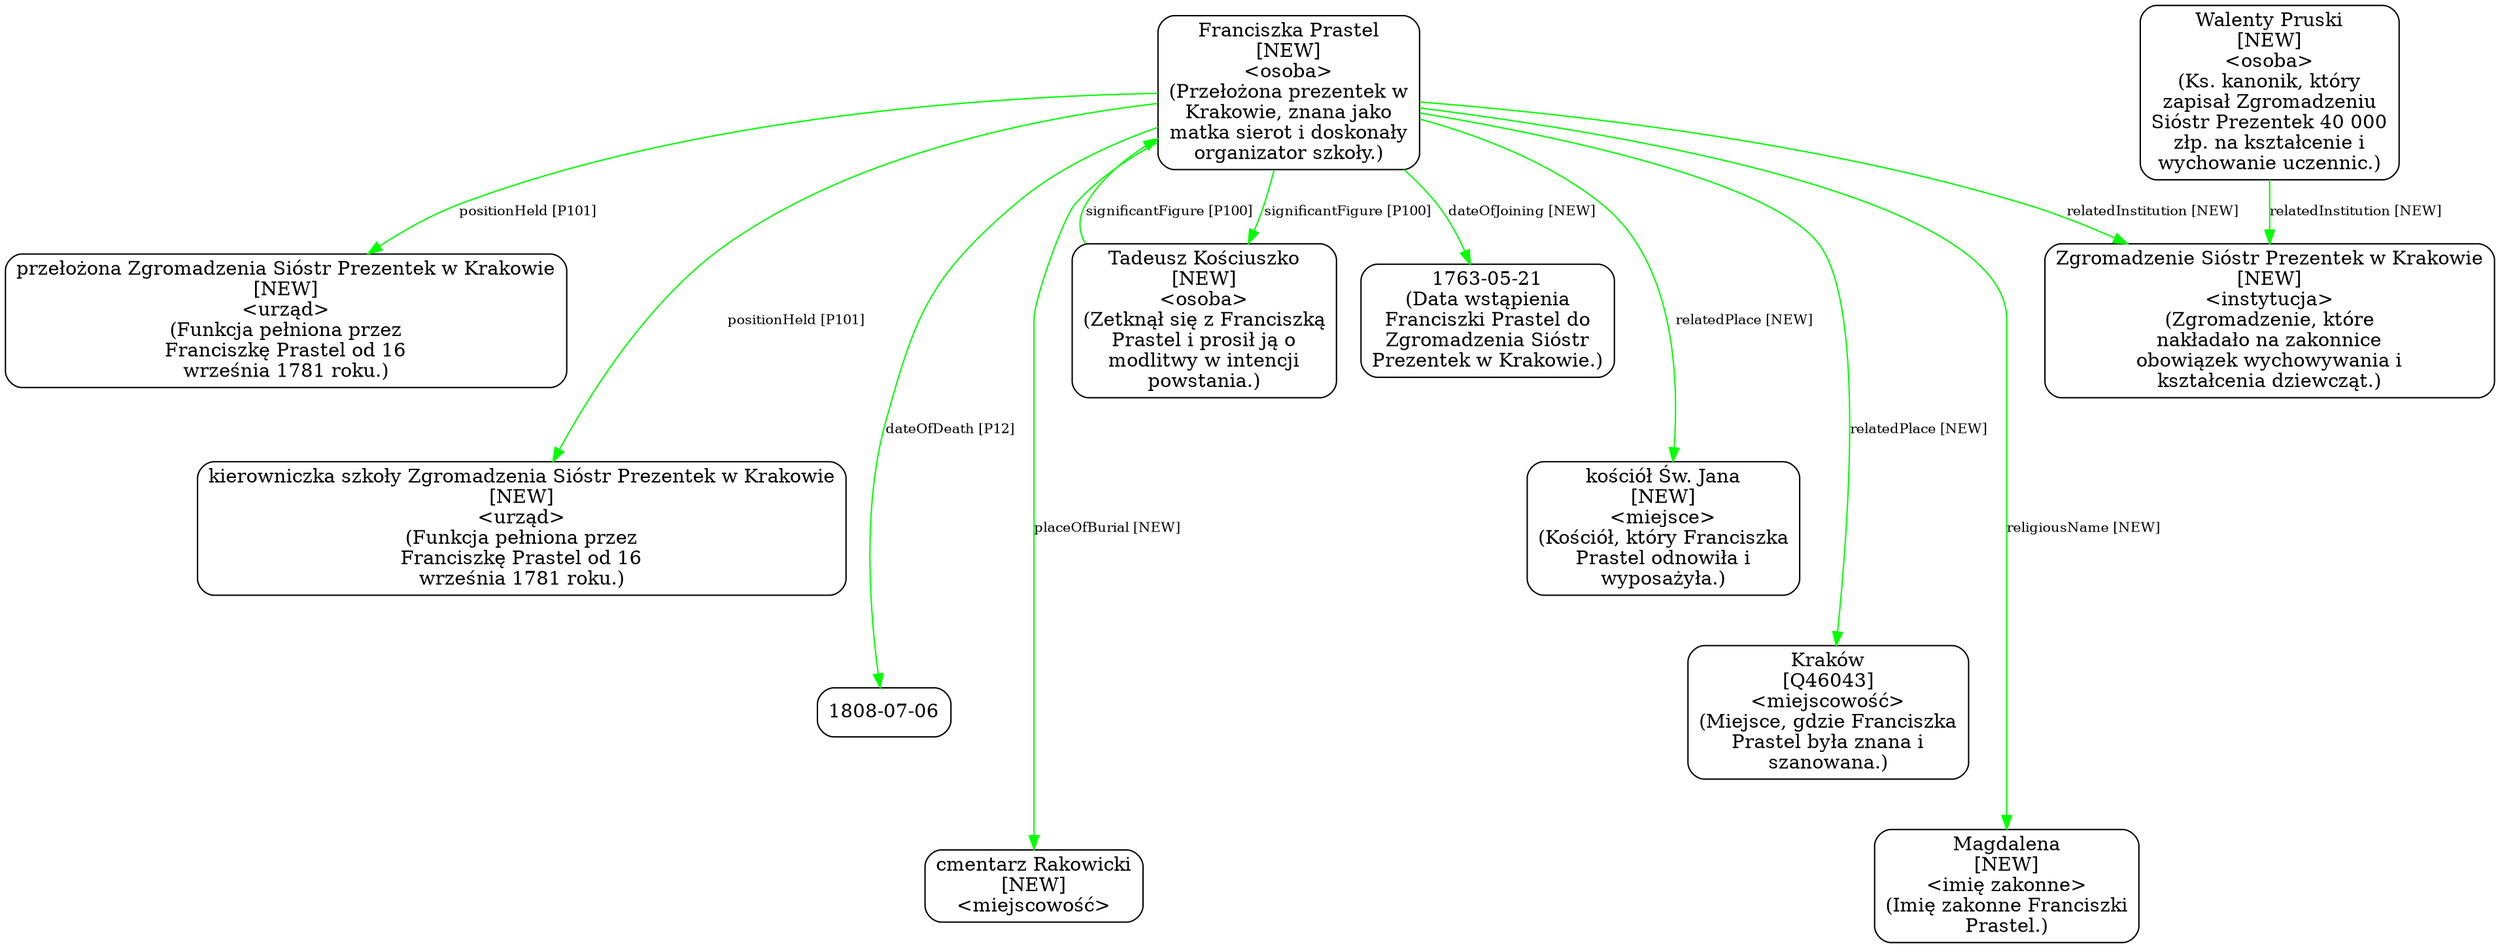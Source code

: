 digraph {
	node [shape=box,
		style=rounded
	];
	edge [fontsize=10];
	"Franciszka Prastel
[NEW]
<osoba>
(Przełożona prezentek w
Krakowie, znana jako
matka sierot i doskonały
organizator szkoły.)"	[color=black,
		label="Franciszka Prastel
[NEW]
<osoba>
(Przełożona prezentek w
Krakowie, znana jako
matka sierot i doskonały
organizator szkoły.)"];
	"Tadeusz Kościuszko
[NEW]
<osoba>
(Zetknął się z Franciszką
Prastel i prosił ją o
modlitwy w intencji
powstania.)"	[color=black,
		label="Tadeusz Kościuszko
[NEW]
<osoba>
(Zetknął się z Franciszką
Prastel i prosił ją o
modlitwy w intencji
powstania.)"];
	"Franciszka Prastel
[NEW]
<osoba>
(Przełożona prezentek w
Krakowie, znana jako
matka sierot i doskonały
organizator szkoły.)" -> "Tadeusz Kościuszko
[NEW]
<osoba>
(Zetknął się z Franciszką
Prastel i prosił ją o
modlitwy w intencji
powstania.)"	[color=green,
		label="significantFigure [P100]"];
	"Franciszka Prastel
[NEW]
<osoba>
(Przełożona prezentek w
Krakowie, znana jako
matka sierot i doskonały
organizator szkoły.)" -> "przełożona Zgromadzenia Sióstr Prezentek w Krakowie
[NEW]
<urząd>
(Funkcja pełniona przez
Franciszkę Prastel od 16
września \
1781 roku.)"	[color=green,
		label="positionHeld [P101]",
		minlen=1];
	"Franciszka Prastel
[NEW]
<osoba>
(Przełożona prezentek w
Krakowie, znana jako
matka sierot i doskonały
organizator szkoły.)" -> "kierowniczka szkoły Zgromadzenia Sióstr Prezentek w Krakowie
[NEW]
<urząd>
(Funkcja pełniona przez
Franciszkę Prastel od 16
\
września 1781 roku.)"	[color=green,
		label="positionHeld [P101]",
		minlen=2];
	"Franciszka Prastel
[NEW]
<osoba>
(Przełożona prezentek w
Krakowie, znana jako
matka sierot i doskonały
organizator szkoły.)" -> "1808-07-06"	[color=green,
		label="dateOfDeath [P12]",
		minlen=3];
	"Franciszka Prastel
[NEW]
<osoba>
(Przełożona prezentek w
Krakowie, znana jako
matka sierot i doskonały
organizator szkoły.)" -> "cmentarz Rakowicki
[NEW]
<miejscowość>"	[color=green,
		label="placeOfBurial [NEW]",
		minlen=4];
	"Franciszka Prastel
[NEW]
<osoba>
(Przełożona prezentek w
Krakowie, znana jako
matka sierot i doskonały
organizator szkoły.)" -> "Zgromadzenie Sióstr Prezentek w Krakowie
[NEW]
<instytucja>
(Zgromadzenie, które
nakładało na zakonnice
obowiązek wychowywania \
i
kształcenia dziewcząt.)"	[color=green,
		label="relatedInstitution [NEW]"];
	"Franciszka Prastel
[NEW]
<osoba>
(Przełożona prezentek w
Krakowie, znana jako
matka sierot i doskonały
organizator szkoły.)" -> "1763-05-21
(Data wstąpienia
Franciszki Prastel do
Zgromadzenia Sióstr
Prezentek w Krakowie.)"	[color=green,
		label="dateOfJoining [NEW]",
		minlen=1];
	"Franciszka Prastel
[NEW]
<osoba>
(Przełożona prezentek w
Krakowie, znana jako
matka sierot i doskonały
organizator szkoły.)" -> "kościół Św. Jana
[NEW]
<miejsce>
(Kościół, który Franciszka
Prastel odnowiła i
wyposażyła.)"	[color=green,
		label="relatedPlace [NEW]",
		minlen=2];
	"Franciszka Prastel
[NEW]
<osoba>
(Przełożona prezentek w
Krakowie, znana jako
matka sierot i doskonały
organizator szkoły.)" -> "Kraków
[Q46043]
<miejscowość>
(Miejsce, gdzie Franciszka
Prastel była znana i
szanowana.)"	[color=green,
		label="relatedPlace [NEW]",
		minlen=3];
	"Franciszka Prastel
[NEW]
<osoba>
(Przełożona prezentek w
Krakowie, znana jako
matka sierot i doskonały
organizator szkoły.)" -> "Magdalena
[NEW]
<imię zakonne>
(Imię zakonne Franciszki
Prastel.)"	[color=green,
		label="religiousName [NEW]",
		minlen=4];
	"Tadeusz Kościuszko
[NEW]
<osoba>
(Zetknął się z Franciszką
Prastel i prosił ją o
modlitwy w intencji
powstania.)" -> "Franciszka Prastel
[NEW]
<osoba>
(Przełożona prezentek w
Krakowie, znana jako
matka sierot i doskonały
organizator szkoły.)"	[color=green,
		label="significantFigure [P100]"];
	"Walenty Pruski
[NEW]
<osoba>
(Ks. kanonik, który
zapisał Zgromadzeniu
Sióstr Prezentek 40 000
złp. na kształcenie i
wychowanie \
uczennic.)"	[color=black,
		label="Walenty Pruski
[NEW]
<osoba>
(Ks. kanonik, który
zapisał Zgromadzeniu
Sióstr Prezentek 40 000
złp. na kształcenie i
wychowanie \
uczennic.)"];
	"Walenty Pruski
[NEW]
<osoba>
(Ks. kanonik, który
zapisał Zgromadzeniu
Sióstr Prezentek 40 000
złp. na kształcenie i
wychowanie \
uczennic.)" -> "Zgromadzenie Sióstr Prezentek w Krakowie
[NEW]
<instytucja>
(Zgromadzenie, które
nakładało na zakonnice
obowiązek wychowywania \
i
kształcenia dziewcząt.)"	[color=green,
		label="relatedInstitution [NEW]",
		minlen=1];
}
